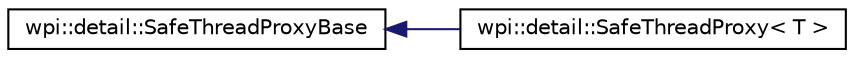 digraph "Graphical Class Hierarchy"
{
  edge [fontname="Helvetica",fontsize="10",labelfontname="Helvetica",labelfontsize="10"];
  node [fontname="Helvetica",fontsize="10",shape=record];
  rankdir="LR";
  Node1 [label="wpi::detail::SafeThreadProxyBase",height=0.2,width=0.4,color="black", fillcolor="white", style="filled",URL="$classwpi_1_1detail_1_1SafeThreadProxyBase.html"];
  Node1 -> Node2 [dir="back",color="midnightblue",fontsize="10",style="solid",fontname="Helvetica"];
  Node2 [label="wpi::detail::SafeThreadProxy\< T \>",height=0.2,width=0.4,color="black", fillcolor="white", style="filled",URL="$classwpi_1_1detail_1_1SafeThreadProxy.html"];
}
